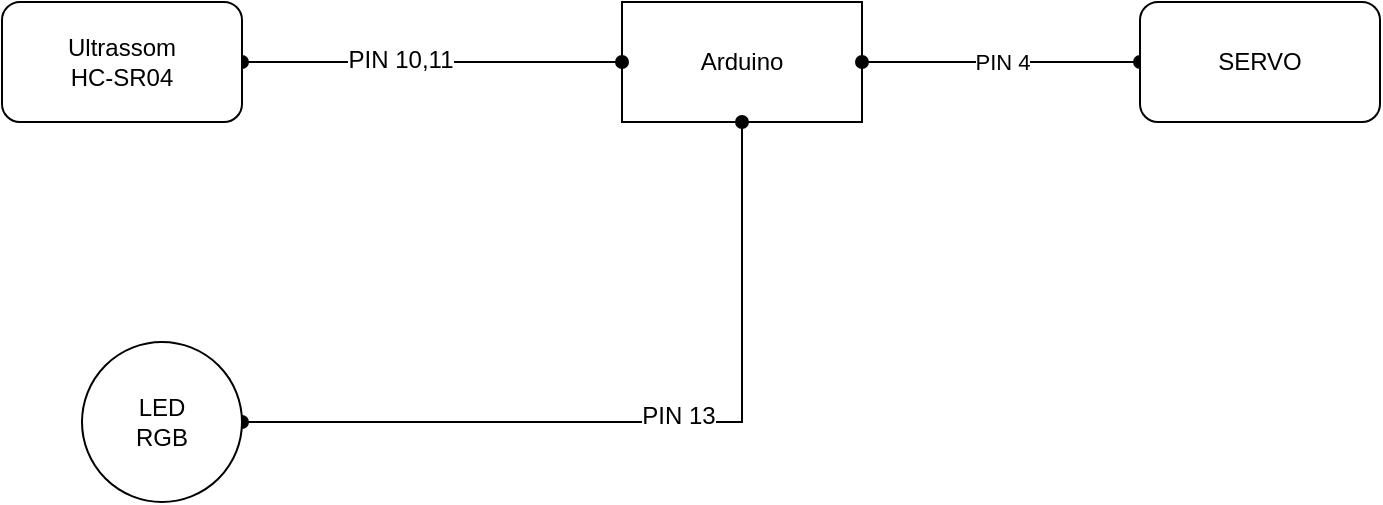 <mxfile version="12.0.0" type="device" pages="1"><diagram name="Page-1" id="7e0a89b8-554c-2b80-1dc8-d5c74ca68de4"><mxGraphModel dx="802" dy="455" grid="1" gridSize="10" guides="1" tooltips="1" connect="1" arrows="1" fold="1" page="1" pageScale="1" pageWidth="1100" pageHeight="850" background="#ffffff" math="0" shadow="0"><root><mxCell id="0"/><mxCell id="1" parent="0"/><mxCell id="FCjvi0LFyz0yFMpn3ve3-1" value="Arduino" style="rounded=0;whiteSpace=wrap;html=1;" vertex="1" parent="1"><mxGeometry x="520" y="120" width="120" height="60" as="geometry"/></mxCell><mxCell id="FCjvi0LFyz0yFMpn3ve3-7" style="edgeStyle=orthogonalEdgeStyle;rounded=0;orthogonalLoop=1;jettySize=auto;html=1;entryX=0;entryY=0.5;entryDx=0;entryDy=0;endArrow=oval;endFill=1;startArrow=oval;startFill=1;" edge="1" parent="1" source="FCjvi0LFyz0yFMpn3ve3-4" target="FCjvi0LFyz0yFMpn3ve3-1"><mxGeometry relative="1" as="geometry"/></mxCell><mxCell id="FCjvi0LFyz0yFMpn3ve3-9" value="PIN 10,11" style="text;html=1;resizable=0;points=[];align=center;verticalAlign=middle;labelBackgroundColor=#ffffff;" vertex="1" connectable="0" parent="FCjvi0LFyz0yFMpn3ve3-7"><mxGeometry x="-0.166" y="1" relative="1" as="geometry"><mxPoint as="offset"/></mxGeometry></mxCell><mxCell id="FCjvi0LFyz0yFMpn3ve3-4" value="Ultrassom&lt;br&gt;HC-SR04" style="rounded=1;whiteSpace=wrap;html=1;" vertex="1" parent="1"><mxGeometry x="210" y="120" width="120" height="60" as="geometry"/></mxCell><mxCell id="FCjvi0LFyz0yFMpn3ve3-6" style="edgeStyle=orthogonalEdgeStyle;rounded=0;orthogonalLoop=1;jettySize=auto;html=1;endArrow=oval;endFill=1;startArrow=oval;startFill=1;" edge="1" parent="1" source="FCjvi0LFyz0yFMpn3ve3-5" target="FCjvi0LFyz0yFMpn3ve3-1"><mxGeometry relative="1" as="geometry"/></mxCell><mxCell id="FCjvi0LFyz0yFMpn3ve3-8" value="PIN 13" style="text;html=1;resizable=0;points=[];align=center;verticalAlign=middle;labelBackgroundColor=#ffffff;" vertex="1" connectable="0" parent="FCjvi0LFyz0yFMpn3ve3-6"><mxGeometry x="0.088" y="3" relative="1" as="geometry"><mxPoint as="offset"/></mxGeometry></mxCell><mxCell id="FCjvi0LFyz0yFMpn3ve3-5" value="LED&lt;br&gt;RGB" style="ellipse;whiteSpace=wrap;html=1;aspect=fixed;" vertex="1" parent="1"><mxGeometry x="250" y="290" width="80" height="80" as="geometry"/></mxCell><mxCell id="FCjvi0LFyz0yFMpn3ve3-11" value="PIN 4" style="edgeStyle=orthogonalEdgeStyle;rounded=0;orthogonalLoop=1;jettySize=auto;html=1;startArrow=oval;startFill=1;endArrow=oval;endFill=1;" edge="1" parent="1" source="FCjvi0LFyz0yFMpn3ve3-10" target="FCjvi0LFyz0yFMpn3ve3-1"><mxGeometry relative="1" as="geometry"/></mxCell><mxCell id="FCjvi0LFyz0yFMpn3ve3-10" value="SERVO" style="rounded=1;whiteSpace=wrap;html=1;" vertex="1" parent="1"><mxGeometry x="779" y="120" width="120" height="60" as="geometry"/></mxCell></root></mxGraphModel></diagram></mxfile>